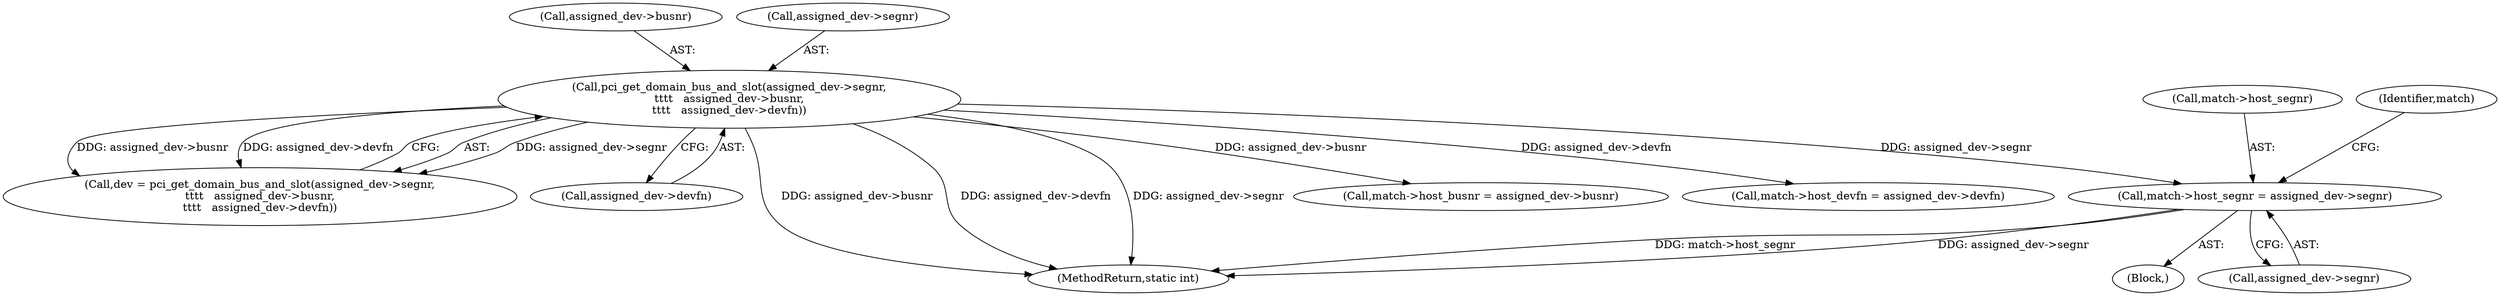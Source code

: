 digraph "0_linux_c4e7f9022e506c6635a5037713c37118e23193e4@pointer" {
"1000257" [label="(Call,match->host_segnr = assigned_dev->segnr)"];
"1000174" [label="(Call,pci_get_domain_bus_and_slot(assigned_dev->segnr,\n\t\t\t\t   assigned_dev->busnr,\n\t\t\t\t   assigned_dev->devfn))"];
"1000172" [label="(Call,dev = pci_get_domain_bus_and_slot(assigned_dev->segnr,\n\t\t\t\t   assigned_dev->busnr,\n\t\t\t\t   assigned_dev->devfn))"];
"1000105" [label="(Block,)"];
"1000181" [label="(Call,assigned_dev->devfn)"];
"1000398" [label="(MethodReturn,static int)"];
"1000178" [label="(Call,assigned_dev->busnr)"];
"1000175" [label="(Call,assigned_dev->segnr)"];
"1000264" [label="(Call,match->host_busnr = assigned_dev->busnr)"];
"1000271" [label="(Call,match->host_devfn = assigned_dev->devfn)"];
"1000258" [label="(Call,match->host_segnr)"];
"1000257" [label="(Call,match->host_segnr = assigned_dev->segnr)"];
"1000266" [label="(Identifier,match)"];
"1000174" [label="(Call,pci_get_domain_bus_and_slot(assigned_dev->segnr,\n\t\t\t\t   assigned_dev->busnr,\n\t\t\t\t   assigned_dev->devfn))"];
"1000261" [label="(Call,assigned_dev->segnr)"];
"1000257" -> "1000105"  [label="AST: "];
"1000257" -> "1000261"  [label="CFG: "];
"1000258" -> "1000257"  [label="AST: "];
"1000261" -> "1000257"  [label="AST: "];
"1000266" -> "1000257"  [label="CFG: "];
"1000257" -> "1000398"  [label="DDG: match->host_segnr"];
"1000257" -> "1000398"  [label="DDG: assigned_dev->segnr"];
"1000174" -> "1000257"  [label="DDG: assigned_dev->segnr"];
"1000174" -> "1000172"  [label="AST: "];
"1000174" -> "1000181"  [label="CFG: "];
"1000175" -> "1000174"  [label="AST: "];
"1000178" -> "1000174"  [label="AST: "];
"1000181" -> "1000174"  [label="AST: "];
"1000172" -> "1000174"  [label="CFG: "];
"1000174" -> "1000398"  [label="DDG: assigned_dev->busnr"];
"1000174" -> "1000398"  [label="DDG: assigned_dev->devfn"];
"1000174" -> "1000398"  [label="DDG: assigned_dev->segnr"];
"1000174" -> "1000172"  [label="DDG: assigned_dev->segnr"];
"1000174" -> "1000172"  [label="DDG: assigned_dev->busnr"];
"1000174" -> "1000172"  [label="DDG: assigned_dev->devfn"];
"1000174" -> "1000264"  [label="DDG: assigned_dev->busnr"];
"1000174" -> "1000271"  [label="DDG: assigned_dev->devfn"];
}
